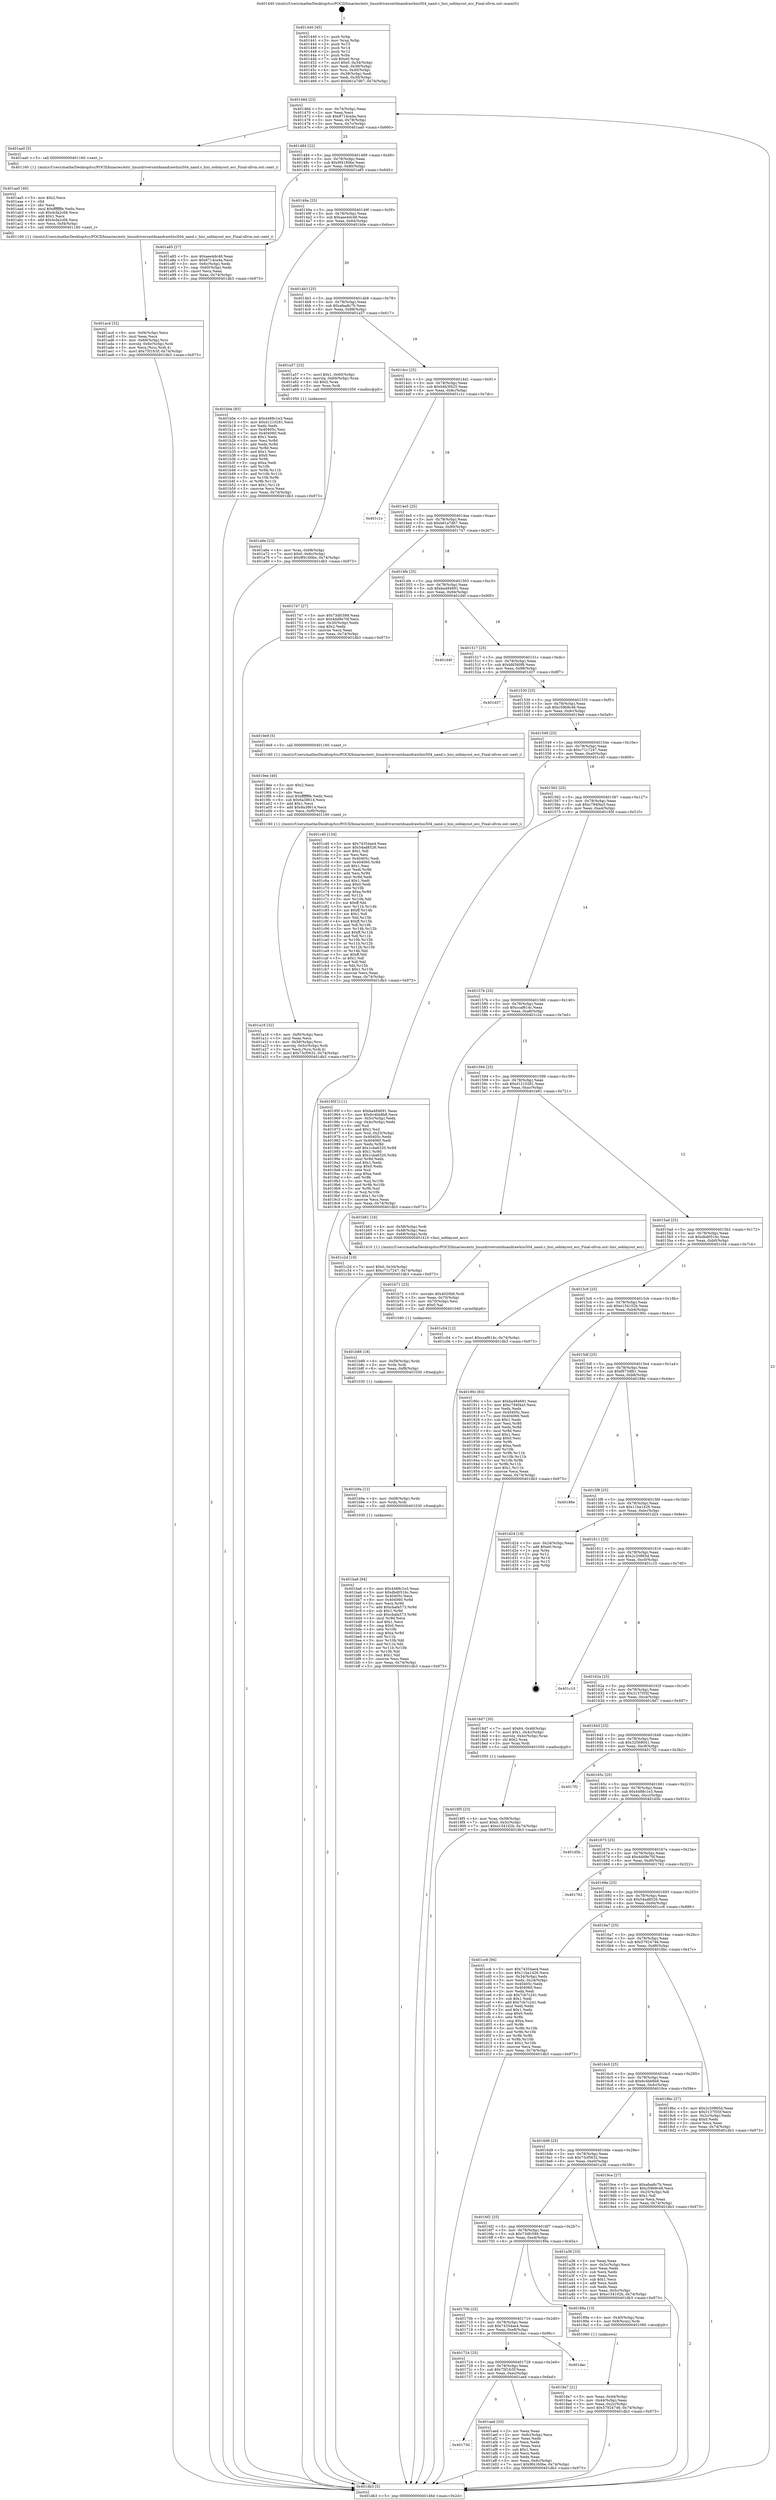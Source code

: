 digraph "0x401440" {
  label = "0x401440 (/mnt/c/Users/mathe/Desktop/tcc/POCII/binaries/extr_linuxdriversmtdnandrawhisi504_nand.c_hisi_ooblayout_ecc_Final-ollvm.out::main(0))"
  labelloc = "t"
  node[shape=record]

  Entry [label="",width=0.3,height=0.3,shape=circle,fillcolor=black,style=filled]
  "0x40146d" [label="{
     0x40146d [23]\l
     | [instrs]\l
     &nbsp;&nbsp;0x40146d \<+3\>: mov -0x74(%rbp),%eax\l
     &nbsp;&nbsp;0x401470 \<+2\>: mov %eax,%ecx\l
     &nbsp;&nbsp;0x401472 \<+6\>: sub $0x8714ca4a,%ecx\l
     &nbsp;&nbsp;0x401478 \<+3\>: mov %eax,-0x78(%rbp)\l
     &nbsp;&nbsp;0x40147b \<+3\>: mov %ecx,-0x7c(%rbp)\l
     &nbsp;&nbsp;0x40147e \<+6\>: je 0000000000401aa0 \<main+0x660\>\l
  }"]
  "0x401aa0" [label="{
     0x401aa0 [5]\l
     | [instrs]\l
     &nbsp;&nbsp;0x401aa0 \<+5\>: call 0000000000401160 \<next_i\>\l
     | [calls]\l
     &nbsp;&nbsp;0x401160 \{1\} (/mnt/c/Users/mathe/Desktop/tcc/POCII/binaries/extr_linuxdriversmtdnandrawhisi504_nand.c_hisi_ooblayout_ecc_Final-ollvm.out::next_i)\l
  }"]
  "0x401484" [label="{
     0x401484 [22]\l
     | [instrs]\l
     &nbsp;&nbsp;0x401484 \<+5\>: jmp 0000000000401489 \<main+0x49\>\l
     &nbsp;&nbsp;0x401489 \<+3\>: mov -0x78(%rbp),%eax\l
     &nbsp;&nbsp;0x40148c \<+5\>: sub $0x9f4160be,%eax\l
     &nbsp;&nbsp;0x401491 \<+3\>: mov %eax,-0x80(%rbp)\l
     &nbsp;&nbsp;0x401494 \<+6\>: je 0000000000401a85 \<main+0x645\>\l
  }"]
  Exit [label="",width=0.3,height=0.3,shape=circle,fillcolor=black,style=filled,peripheries=2]
  "0x401a85" [label="{
     0x401a85 [27]\l
     | [instrs]\l
     &nbsp;&nbsp;0x401a85 \<+5\>: mov $0xaee4dc48,%eax\l
     &nbsp;&nbsp;0x401a8a \<+5\>: mov $0x8714ca4a,%ecx\l
     &nbsp;&nbsp;0x401a8f \<+3\>: mov -0x6c(%rbp),%edx\l
     &nbsp;&nbsp;0x401a92 \<+3\>: cmp -0x60(%rbp),%edx\l
     &nbsp;&nbsp;0x401a95 \<+3\>: cmovl %ecx,%eax\l
     &nbsp;&nbsp;0x401a98 \<+3\>: mov %eax,-0x74(%rbp)\l
     &nbsp;&nbsp;0x401a9b \<+5\>: jmp 0000000000401db3 \<main+0x973\>\l
  }"]
  "0x40149a" [label="{
     0x40149a [25]\l
     | [instrs]\l
     &nbsp;&nbsp;0x40149a \<+5\>: jmp 000000000040149f \<main+0x5f\>\l
     &nbsp;&nbsp;0x40149f \<+3\>: mov -0x78(%rbp),%eax\l
     &nbsp;&nbsp;0x4014a2 \<+5\>: sub $0xaee4dc48,%eax\l
     &nbsp;&nbsp;0x4014a7 \<+6\>: mov %eax,-0x84(%rbp)\l
     &nbsp;&nbsp;0x4014ad \<+6\>: je 0000000000401b0e \<main+0x6ce\>\l
  }"]
  "0x401ba6" [label="{
     0x401ba6 [94]\l
     | [instrs]\l
     &nbsp;&nbsp;0x401ba6 \<+5\>: mov $0x4488c1e3,%eax\l
     &nbsp;&nbsp;0x401bab \<+5\>: mov $0xdbd0516c,%esi\l
     &nbsp;&nbsp;0x401bb0 \<+7\>: mov 0x40405c,%ecx\l
     &nbsp;&nbsp;0x401bb7 \<+8\>: mov 0x404060,%r8d\l
     &nbsp;&nbsp;0x401bbf \<+3\>: mov %ecx,%r9d\l
     &nbsp;&nbsp;0x401bc2 \<+7\>: add $0xcbafa573,%r9d\l
     &nbsp;&nbsp;0x401bc9 \<+4\>: sub $0x1,%r9d\l
     &nbsp;&nbsp;0x401bcd \<+7\>: sub $0xcbafa573,%r9d\l
     &nbsp;&nbsp;0x401bd4 \<+4\>: imul %r9d,%ecx\l
     &nbsp;&nbsp;0x401bd8 \<+3\>: and $0x1,%ecx\l
     &nbsp;&nbsp;0x401bdb \<+3\>: cmp $0x0,%ecx\l
     &nbsp;&nbsp;0x401bde \<+4\>: sete %r10b\l
     &nbsp;&nbsp;0x401be2 \<+4\>: cmp $0xa,%r8d\l
     &nbsp;&nbsp;0x401be6 \<+4\>: setl %r11b\l
     &nbsp;&nbsp;0x401bea \<+3\>: mov %r10b,%bl\l
     &nbsp;&nbsp;0x401bed \<+3\>: and %r11b,%bl\l
     &nbsp;&nbsp;0x401bf0 \<+3\>: xor %r11b,%r10b\l
     &nbsp;&nbsp;0x401bf3 \<+3\>: or %r10b,%bl\l
     &nbsp;&nbsp;0x401bf6 \<+3\>: test $0x1,%bl\l
     &nbsp;&nbsp;0x401bf9 \<+3\>: cmovne %esi,%eax\l
     &nbsp;&nbsp;0x401bfc \<+3\>: mov %eax,-0x74(%rbp)\l
     &nbsp;&nbsp;0x401bff \<+5\>: jmp 0000000000401db3 \<main+0x973\>\l
  }"]
  "0x401b0e" [label="{
     0x401b0e [83]\l
     | [instrs]\l
     &nbsp;&nbsp;0x401b0e \<+5\>: mov $0x4488c1e3,%eax\l
     &nbsp;&nbsp;0x401b13 \<+5\>: mov $0xd1210281,%ecx\l
     &nbsp;&nbsp;0x401b18 \<+2\>: xor %edx,%edx\l
     &nbsp;&nbsp;0x401b1a \<+7\>: mov 0x40405c,%esi\l
     &nbsp;&nbsp;0x401b21 \<+7\>: mov 0x404060,%edi\l
     &nbsp;&nbsp;0x401b28 \<+3\>: sub $0x1,%edx\l
     &nbsp;&nbsp;0x401b2b \<+3\>: mov %esi,%r8d\l
     &nbsp;&nbsp;0x401b2e \<+3\>: add %edx,%r8d\l
     &nbsp;&nbsp;0x401b31 \<+4\>: imul %r8d,%esi\l
     &nbsp;&nbsp;0x401b35 \<+3\>: and $0x1,%esi\l
     &nbsp;&nbsp;0x401b38 \<+3\>: cmp $0x0,%esi\l
     &nbsp;&nbsp;0x401b3b \<+4\>: sete %r9b\l
     &nbsp;&nbsp;0x401b3f \<+3\>: cmp $0xa,%edi\l
     &nbsp;&nbsp;0x401b42 \<+4\>: setl %r10b\l
     &nbsp;&nbsp;0x401b46 \<+3\>: mov %r9b,%r11b\l
     &nbsp;&nbsp;0x401b49 \<+3\>: and %r10b,%r11b\l
     &nbsp;&nbsp;0x401b4c \<+3\>: xor %r10b,%r9b\l
     &nbsp;&nbsp;0x401b4f \<+3\>: or %r9b,%r11b\l
     &nbsp;&nbsp;0x401b52 \<+4\>: test $0x1,%r11b\l
     &nbsp;&nbsp;0x401b56 \<+3\>: cmovne %ecx,%eax\l
     &nbsp;&nbsp;0x401b59 \<+3\>: mov %eax,-0x74(%rbp)\l
     &nbsp;&nbsp;0x401b5c \<+5\>: jmp 0000000000401db3 \<main+0x973\>\l
  }"]
  "0x4014b3" [label="{
     0x4014b3 [25]\l
     | [instrs]\l
     &nbsp;&nbsp;0x4014b3 \<+5\>: jmp 00000000004014b8 \<main+0x78\>\l
     &nbsp;&nbsp;0x4014b8 \<+3\>: mov -0x78(%rbp),%eax\l
     &nbsp;&nbsp;0x4014bb \<+5\>: sub $0xafaa8c7b,%eax\l
     &nbsp;&nbsp;0x4014c0 \<+6\>: mov %eax,-0x88(%rbp)\l
     &nbsp;&nbsp;0x4014c6 \<+6\>: je 0000000000401a57 \<main+0x617\>\l
  }"]
  "0x401b9a" [label="{
     0x401b9a [12]\l
     | [instrs]\l
     &nbsp;&nbsp;0x401b9a \<+4\>: mov -0x68(%rbp),%rdx\l
     &nbsp;&nbsp;0x401b9e \<+3\>: mov %rdx,%rdi\l
     &nbsp;&nbsp;0x401ba1 \<+5\>: call 0000000000401030 \<free@plt\>\l
     | [calls]\l
     &nbsp;&nbsp;0x401030 \{1\} (unknown)\l
  }"]
  "0x401a57" [label="{
     0x401a57 [23]\l
     | [instrs]\l
     &nbsp;&nbsp;0x401a57 \<+7\>: movl $0x1,-0x60(%rbp)\l
     &nbsp;&nbsp;0x401a5e \<+4\>: movslq -0x60(%rbp),%rax\l
     &nbsp;&nbsp;0x401a62 \<+4\>: shl $0x2,%rax\l
     &nbsp;&nbsp;0x401a66 \<+3\>: mov %rax,%rdi\l
     &nbsp;&nbsp;0x401a69 \<+5\>: call 0000000000401050 \<malloc@plt\>\l
     | [calls]\l
     &nbsp;&nbsp;0x401050 \{1\} (unknown)\l
  }"]
  "0x4014cc" [label="{
     0x4014cc [25]\l
     | [instrs]\l
     &nbsp;&nbsp;0x4014cc \<+5\>: jmp 00000000004014d1 \<main+0x91\>\l
     &nbsp;&nbsp;0x4014d1 \<+3\>: mov -0x78(%rbp),%eax\l
     &nbsp;&nbsp;0x4014d4 \<+5\>: sub $0xb4b3f425,%eax\l
     &nbsp;&nbsp;0x4014d9 \<+6\>: mov %eax,-0x8c(%rbp)\l
     &nbsp;&nbsp;0x4014df \<+6\>: je 0000000000401c1c \<main+0x7dc\>\l
  }"]
  "0x401b88" [label="{
     0x401b88 [18]\l
     | [instrs]\l
     &nbsp;&nbsp;0x401b88 \<+4\>: mov -0x58(%rbp),%rdx\l
     &nbsp;&nbsp;0x401b8c \<+3\>: mov %rdx,%rdi\l
     &nbsp;&nbsp;0x401b8f \<+6\>: mov %eax,-0xf8(%rbp)\l
     &nbsp;&nbsp;0x401b95 \<+5\>: call 0000000000401030 \<free@plt\>\l
     | [calls]\l
     &nbsp;&nbsp;0x401030 \{1\} (unknown)\l
  }"]
  "0x401c1c" [label="{
     0x401c1c\l
  }", style=dashed]
  "0x4014e5" [label="{
     0x4014e5 [25]\l
     | [instrs]\l
     &nbsp;&nbsp;0x4014e5 \<+5\>: jmp 00000000004014ea \<main+0xaa\>\l
     &nbsp;&nbsp;0x4014ea \<+3\>: mov -0x78(%rbp),%eax\l
     &nbsp;&nbsp;0x4014ed \<+5\>: sub $0xb61a7d67,%eax\l
     &nbsp;&nbsp;0x4014f2 \<+6\>: mov %eax,-0x90(%rbp)\l
     &nbsp;&nbsp;0x4014f8 \<+6\>: je 0000000000401747 \<main+0x307\>\l
  }"]
  "0x401b71" [label="{
     0x401b71 [23]\l
     | [instrs]\l
     &nbsp;&nbsp;0x401b71 \<+10\>: movabs $0x4020b6,%rdi\l
     &nbsp;&nbsp;0x401b7b \<+3\>: mov %eax,-0x70(%rbp)\l
     &nbsp;&nbsp;0x401b7e \<+3\>: mov -0x70(%rbp),%esi\l
     &nbsp;&nbsp;0x401b81 \<+2\>: mov $0x0,%al\l
     &nbsp;&nbsp;0x401b83 \<+5\>: call 0000000000401040 \<printf@plt\>\l
     | [calls]\l
     &nbsp;&nbsp;0x401040 \{1\} (unknown)\l
  }"]
  "0x401747" [label="{
     0x401747 [27]\l
     | [instrs]\l
     &nbsp;&nbsp;0x401747 \<+5\>: mov $0x73dfc589,%eax\l
     &nbsp;&nbsp;0x40174c \<+5\>: mov $0x4dd9e70f,%ecx\l
     &nbsp;&nbsp;0x401751 \<+3\>: mov -0x30(%rbp),%edx\l
     &nbsp;&nbsp;0x401754 \<+3\>: cmp $0x2,%edx\l
     &nbsp;&nbsp;0x401757 \<+3\>: cmovne %ecx,%eax\l
     &nbsp;&nbsp;0x40175a \<+3\>: mov %eax,-0x74(%rbp)\l
     &nbsp;&nbsp;0x40175d \<+5\>: jmp 0000000000401db3 \<main+0x973\>\l
  }"]
  "0x4014fe" [label="{
     0x4014fe [25]\l
     | [instrs]\l
     &nbsp;&nbsp;0x4014fe \<+5\>: jmp 0000000000401503 \<main+0xc3\>\l
     &nbsp;&nbsp;0x401503 \<+3\>: mov -0x78(%rbp),%eax\l
     &nbsp;&nbsp;0x401506 \<+5\>: sub $0xba484691,%eax\l
     &nbsp;&nbsp;0x40150b \<+6\>: mov %eax,-0x94(%rbp)\l
     &nbsp;&nbsp;0x401511 \<+6\>: je 0000000000401d4f \<main+0x90f\>\l
  }"]
  "0x401db3" [label="{
     0x401db3 [5]\l
     | [instrs]\l
     &nbsp;&nbsp;0x401db3 \<+5\>: jmp 000000000040146d \<main+0x2d\>\l
  }"]
  "0x401440" [label="{
     0x401440 [45]\l
     | [instrs]\l
     &nbsp;&nbsp;0x401440 \<+1\>: push %rbp\l
     &nbsp;&nbsp;0x401441 \<+3\>: mov %rsp,%rbp\l
     &nbsp;&nbsp;0x401444 \<+2\>: push %r15\l
     &nbsp;&nbsp;0x401446 \<+2\>: push %r14\l
     &nbsp;&nbsp;0x401448 \<+2\>: push %r12\l
     &nbsp;&nbsp;0x40144a \<+1\>: push %rbx\l
     &nbsp;&nbsp;0x40144b \<+7\>: sub $0xe0,%rsp\l
     &nbsp;&nbsp;0x401452 \<+7\>: movl $0x0,-0x34(%rbp)\l
     &nbsp;&nbsp;0x401459 \<+3\>: mov %edi,-0x38(%rbp)\l
     &nbsp;&nbsp;0x40145c \<+4\>: mov %rsi,-0x40(%rbp)\l
     &nbsp;&nbsp;0x401460 \<+3\>: mov -0x38(%rbp),%edi\l
     &nbsp;&nbsp;0x401463 \<+3\>: mov %edi,-0x30(%rbp)\l
     &nbsp;&nbsp;0x401466 \<+7\>: movl $0xb61a7d67,-0x74(%rbp)\l
  }"]
  "0x40173d" [label="{
     0x40173d\l
  }", style=dashed]
  "0x401d4f" [label="{
     0x401d4f\l
  }", style=dashed]
  "0x401517" [label="{
     0x401517 [25]\l
     | [instrs]\l
     &nbsp;&nbsp;0x401517 \<+5\>: jmp 000000000040151c \<main+0xdc\>\l
     &nbsp;&nbsp;0x40151c \<+3\>: mov -0x78(%rbp),%eax\l
     &nbsp;&nbsp;0x40151f \<+5\>: sub $0xbfd360f6,%eax\l
     &nbsp;&nbsp;0x401524 \<+6\>: mov %eax,-0x98(%rbp)\l
     &nbsp;&nbsp;0x40152a \<+6\>: je 0000000000401d37 \<main+0x8f7\>\l
  }"]
  "0x401aed" [label="{
     0x401aed [33]\l
     | [instrs]\l
     &nbsp;&nbsp;0x401aed \<+2\>: xor %eax,%eax\l
     &nbsp;&nbsp;0x401aef \<+3\>: mov -0x6c(%rbp),%ecx\l
     &nbsp;&nbsp;0x401af2 \<+2\>: mov %eax,%edx\l
     &nbsp;&nbsp;0x401af4 \<+2\>: sub %ecx,%edx\l
     &nbsp;&nbsp;0x401af6 \<+2\>: mov %eax,%ecx\l
     &nbsp;&nbsp;0x401af8 \<+3\>: sub $0x1,%ecx\l
     &nbsp;&nbsp;0x401afb \<+2\>: add %ecx,%edx\l
     &nbsp;&nbsp;0x401afd \<+2\>: sub %edx,%eax\l
     &nbsp;&nbsp;0x401aff \<+3\>: mov %eax,-0x6c(%rbp)\l
     &nbsp;&nbsp;0x401b02 \<+7\>: movl $0x9f4160be,-0x74(%rbp)\l
     &nbsp;&nbsp;0x401b09 \<+5\>: jmp 0000000000401db3 \<main+0x973\>\l
  }"]
  "0x401d37" [label="{
     0x401d37\l
  }", style=dashed]
  "0x401530" [label="{
     0x401530 [25]\l
     | [instrs]\l
     &nbsp;&nbsp;0x401530 \<+5\>: jmp 0000000000401535 \<main+0xf5\>\l
     &nbsp;&nbsp;0x401535 \<+3\>: mov -0x78(%rbp),%eax\l
     &nbsp;&nbsp;0x401538 \<+5\>: sub $0xc59b9c48,%eax\l
     &nbsp;&nbsp;0x40153d \<+6\>: mov %eax,-0x9c(%rbp)\l
     &nbsp;&nbsp;0x401543 \<+6\>: je 00000000004019e9 \<main+0x5a9\>\l
  }"]
  "0x401724" [label="{
     0x401724 [25]\l
     | [instrs]\l
     &nbsp;&nbsp;0x401724 \<+5\>: jmp 0000000000401729 \<main+0x2e9\>\l
     &nbsp;&nbsp;0x401729 \<+3\>: mov -0x78(%rbp),%eax\l
     &nbsp;&nbsp;0x40172c \<+5\>: sub $0x75f1fc5f,%eax\l
     &nbsp;&nbsp;0x401731 \<+6\>: mov %eax,-0xec(%rbp)\l
     &nbsp;&nbsp;0x401737 \<+6\>: je 0000000000401aed \<main+0x6ad\>\l
  }"]
  "0x4019e9" [label="{
     0x4019e9 [5]\l
     | [instrs]\l
     &nbsp;&nbsp;0x4019e9 \<+5\>: call 0000000000401160 \<next_i\>\l
     | [calls]\l
     &nbsp;&nbsp;0x401160 \{1\} (/mnt/c/Users/mathe/Desktop/tcc/POCII/binaries/extr_linuxdriversmtdnandrawhisi504_nand.c_hisi_ooblayout_ecc_Final-ollvm.out::next_i)\l
  }"]
  "0x401549" [label="{
     0x401549 [25]\l
     | [instrs]\l
     &nbsp;&nbsp;0x401549 \<+5\>: jmp 000000000040154e \<main+0x10e\>\l
     &nbsp;&nbsp;0x40154e \<+3\>: mov -0x78(%rbp),%eax\l
     &nbsp;&nbsp;0x401551 \<+5\>: sub $0xc71c7247,%eax\l
     &nbsp;&nbsp;0x401556 \<+6\>: mov %eax,-0xa0(%rbp)\l
     &nbsp;&nbsp;0x40155c \<+6\>: je 0000000000401c40 \<main+0x800\>\l
  }"]
  "0x401dac" [label="{
     0x401dac\l
  }", style=dashed]
  "0x401c40" [label="{
     0x401c40 [134]\l
     | [instrs]\l
     &nbsp;&nbsp;0x401c40 \<+5\>: mov $0x74354ae4,%eax\l
     &nbsp;&nbsp;0x401c45 \<+5\>: mov $0x54ad8526,%ecx\l
     &nbsp;&nbsp;0x401c4a \<+2\>: mov $0x1,%dl\l
     &nbsp;&nbsp;0x401c4c \<+2\>: xor %esi,%esi\l
     &nbsp;&nbsp;0x401c4e \<+7\>: mov 0x40405c,%edi\l
     &nbsp;&nbsp;0x401c55 \<+8\>: mov 0x404060,%r8d\l
     &nbsp;&nbsp;0x401c5d \<+3\>: sub $0x1,%esi\l
     &nbsp;&nbsp;0x401c60 \<+3\>: mov %edi,%r9d\l
     &nbsp;&nbsp;0x401c63 \<+3\>: add %esi,%r9d\l
     &nbsp;&nbsp;0x401c66 \<+4\>: imul %r9d,%edi\l
     &nbsp;&nbsp;0x401c6a \<+3\>: and $0x1,%edi\l
     &nbsp;&nbsp;0x401c6d \<+3\>: cmp $0x0,%edi\l
     &nbsp;&nbsp;0x401c70 \<+4\>: sete %r10b\l
     &nbsp;&nbsp;0x401c74 \<+4\>: cmp $0xa,%r8d\l
     &nbsp;&nbsp;0x401c78 \<+4\>: setl %r11b\l
     &nbsp;&nbsp;0x401c7c \<+3\>: mov %r10b,%bl\l
     &nbsp;&nbsp;0x401c7f \<+3\>: xor $0xff,%bl\l
     &nbsp;&nbsp;0x401c82 \<+3\>: mov %r11b,%r14b\l
     &nbsp;&nbsp;0x401c85 \<+4\>: xor $0xff,%r14b\l
     &nbsp;&nbsp;0x401c89 \<+3\>: xor $0x1,%dl\l
     &nbsp;&nbsp;0x401c8c \<+3\>: mov %bl,%r15b\l
     &nbsp;&nbsp;0x401c8f \<+4\>: and $0xff,%r15b\l
     &nbsp;&nbsp;0x401c93 \<+3\>: and %dl,%r10b\l
     &nbsp;&nbsp;0x401c96 \<+3\>: mov %r14b,%r12b\l
     &nbsp;&nbsp;0x401c99 \<+4\>: and $0xff,%r12b\l
     &nbsp;&nbsp;0x401c9d \<+3\>: and %dl,%r11b\l
     &nbsp;&nbsp;0x401ca0 \<+3\>: or %r10b,%r15b\l
     &nbsp;&nbsp;0x401ca3 \<+3\>: or %r11b,%r12b\l
     &nbsp;&nbsp;0x401ca6 \<+3\>: xor %r12b,%r15b\l
     &nbsp;&nbsp;0x401ca9 \<+3\>: or %r14b,%bl\l
     &nbsp;&nbsp;0x401cac \<+3\>: xor $0xff,%bl\l
     &nbsp;&nbsp;0x401caf \<+3\>: or $0x1,%dl\l
     &nbsp;&nbsp;0x401cb2 \<+2\>: and %dl,%bl\l
     &nbsp;&nbsp;0x401cb4 \<+3\>: or %bl,%r15b\l
     &nbsp;&nbsp;0x401cb7 \<+4\>: test $0x1,%r15b\l
     &nbsp;&nbsp;0x401cbb \<+3\>: cmovne %ecx,%eax\l
     &nbsp;&nbsp;0x401cbe \<+3\>: mov %eax,-0x74(%rbp)\l
     &nbsp;&nbsp;0x401cc1 \<+5\>: jmp 0000000000401db3 \<main+0x973\>\l
  }"]
  "0x401562" [label="{
     0x401562 [25]\l
     | [instrs]\l
     &nbsp;&nbsp;0x401562 \<+5\>: jmp 0000000000401567 \<main+0x127\>\l
     &nbsp;&nbsp;0x401567 \<+3\>: mov -0x78(%rbp),%eax\l
     &nbsp;&nbsp;0x40156a \<+5\>: sub $0xc794f4a3,%eax\l
     &nbsp;&nbsp;0x40156f \<+6\>: mov %eax,-0xa4(%rbp)\l
     &nbsp;&nbsp;0x401575 \<+6\>: je 000000000040195f \<main+0x51f\>\l
  }"]
  "0x401acd" [label="{
     0x401acd [32]\l
     | [instrs]\l
     &nbsp;&nbsp;0x401acd \<+6\>: mov -0xf4(%rbp),%ecx\l
     &nbsp;&nbsp;0x401ad3 \<+3\>: imul %eax,%ecx\l
     &nbsp;&nbsp;0x401ad6 \<+4\>: mov -0x68(%rbp),%rsi\l
     &nbsp;&nbsp;0x401ada \<+4\>: movslq -0x6c(%rbp),%rdi\l
     &nbsp;&nbsp;0x401ade \<+3\>: mov %ecx,(%rsi,%rdi,4)\l
     &nbsp;&nbsp;0x401ae1 \<+7\>: movl $0x75f1fc5f,-0x74(%rbp)\l
     &nbsp;&nbsp;0x401ae8 \<+5\>: jmp 0000000000401db3 \<main+0x973\>\l
  }"]
  "0x40195f" [label="{
     0x40195f [111]\l
     | [instrs]\l
     &nbsp;&nbsp;0x40195f \<+5\>: mov $0xba484691,%eax\l
     &nbsp;&nbsp;0x401964 \<+5\>: mov $0x6c4bb8b8,%ecx\l
     &nbsp;&nbsp;0x401969 \<+3\>: mov -0x5c(%rbp),%edx\l
     &nbsp;&nbsp;0x40196c \<+3\>: cmp -0x4c(%rbp),%edx\l
     &nbsp;&nbsp;0x40196f \<+4\>: setl %sil\l
     &nbsp;&nbsp;0x401973 \<+4\>: and $0x1,%sil\l
     &nbsp;&nbsp;0x401977 \<+4\>: mov %sil,-0x25(%rbp)\l
     &nbsp;&nbsp;0x40197b \<+7\>: mov 0x40405c,%edx\l
     &nbsp;&nbsp;0x401982 \<+7\>: mov 0x404060,%edi\l
     &nbsp;&nbsp;0x401989 \<+3\>: mov %edx,%r8d\l
     &nbsp;&nbsp;0x40198c \<+7\>: add $0x1cba6320,%r8d\l
     &nbsp;&nbsp;0x401993 \<+4\>: sub $0x1,%r8d\l
     &nbsp;&nbsp;0x401997 \<+7\>: sub $0x1cba6320,%r8d\l
     &nbsp;&nbsp;0x40199e \<+4\>: imul %r8d,%edx\l
     &nbsp;&nbsp;0x4019a2 \<+3\>: and $0x1,%edx\l
     &nbsp;&nbsp;0x4019a5 \<+3\>: cmp $0x0,%edx\l
     &nbsp;&nbsp;0x4019a8 \<+4\>: sete %sil\l
     &nbsp;&nbsp;0x4019ac \<+3\>: cmp $0xa,%edi\l
     &nbsp;&nbsp;0x4019af \<+4\>: setl %r9b\l
     &nbsp;&nbsp;0x4019b3 \<+3\>: mov %sil,%r10b\l
     &nbsp;&nbsp;0x4019b6 \<+3\>: and %r9b,%r10b\l
     &nbsp;&nbsp;0x4019b9 \<+3\>: xor %r9b,%sil\l
     &nbsp;&nbsp;0x4019bc \<+3\>: or %sil,%r10b\l
     &nbsp;&nbsp;0x4019bf \<+4\>: test $0x1,%r10b\l
     &nbsp;&nbsp;0x4019c3 \<+3\>: cmovne %ecx,%eax\l
     &nbsp;&nbsp;0x4019c6 \<+3\>: mov %eax,-0x74(%rbp)\l
     &nbsp;&nbsp;0x4019c9 \<+5\>: jmp 0000000000401db3 \<main+0x973\>\l
  }"]
  "0x40157b" [label="{
     0x40157b [25]\l
     | [instrs]\l
     &nbsp;&nbsp;0x40157b \<+5\>: jmp 0000000000401580 \<main+0x140\>\l
     &nbsp;&nbsp;0x401580 \<+3\>: mov -0x78(%rbp),%eax\l
     &nbsp;&nbsp;0x401583 \<+5\>: sub $0xccaf614c,%eax\l
     &nbsp;&nbsp;0x401588 \<+6\>: mov %eax,-0xa8(%rbp)\l
     &nbsp;&nbsp;0x40158e \<+6\>: je 0000000000401c2d \<main+0x7ed\>\l
  }"]
  "0x401aa5" [label="{
     0x401aa5 [40]\l
     | [instrs]\l
     &nbsp;&nbsp;0x401aa5 \<+5\>: mov $0x2,%ecx\l
     &nbsp;&nbsp;0x401aaa \<+1\>: cltd\l
     &nbsp;&nbsp;0x401aab \<+2\>: idiv %ecx\l
     &nbsp;&nbsp;0x401aad \<+6\>: imul $0xfffffffe,%edx,%ecx\l
     &nbsp;&nbsp;0x401ab3 \<+6\>: sub $0x4cfa2c68,%ecx\l
     &nbsp;&nbsp;0x401ab9 \<+3\>: add $0x1,%ecx\l
     &nbsp;&nbsp;0x401abc \<+6\>: add $0x4cfa2c68,%ecx\l
     &nbsp;&nbsp;0x401ac2 \<+6\>: mov %ecx,-0xf4(%rbp)\l
     &nbsp;&nbsp;0x401ac8 \<+5\>: call 0000000000401160 \<next_i\>\l
     | [calls]\l
     &nbsp;&nbsp;0x401160 \{1\} (/mnt/c/Users/mathe/Desktop/tcc/POCII/binaries/extr_linuxdriversmtdnandrawhisi504_nand.c_hisi_ooblayout_ecc_Final-ollvm.out::next_i)\l
  }"]
  "0x401c2d" [label="{
     0x401c2d [19]\l
     | [instrs]\l
     &nbsp;&nbsp;0x401c2d \<+7\>: movl $0x0,-0x34(%rbp)\l
     &nbsp;&nbsp;0x401c34 \<+7\>: movl $0xc71c7247,-0x74(%rbp)\l
     &nbsp;&nbsp;0x401c3b \<+5\>: jmp 0000000000401db3 \<main+0x973\>\l
  }"]
  "0x401594" [label="{
     0x401594 [25]\l
     | [instrs]\l
     &nbsp;&nbsp;0x401594 \<+5\>: jmp 0000000000401599 \<main+0x159\>\l
     &nbsp;&nbsp;0x401599 \<+3\>: mov -0x78(%rbp),%eax\l
     &nbsp;&nbsp;0x40159c \<+5\>: sub $0xd1210281,%eax\l
     &nbsp;&nbsp;0x4015a1 \<+6\>: mov %eax,-0xac(%rbp)\l
     &nbsp;&nbsp;0x4015a7 \<+6\>: je 0000000000401b61 \<main+0x721\>\l
  }"]
  "0x401a6e" [label="{
     0x401a6e [23]\l
     | [instrs]\l
     &nbsp;&nbsp;0x401a6e \<+4\>: mov %rax,-0x68(%rbp)\l
     &nbsp;&nbsp;0x401a72 \<+7\>: movl $0x0,-0x6c(%rbp)\l
     &nbsp;&nbsp;0x401a79 \<+7\>: movl $0x9f4160be,-0x74(%rbp)\l
     &nbsp;&nbsp;0x401a80 \<+5\>: jmp 0000000000401db3 \<main+0x973\>\l
  }"]
  "0x401b61" [label="{
     0x401b61 [16]\l
     | [instrs]\l
     &nbsp;&nbsp;0x401b61 \<+4\>: mov -0x58(%rbp),%rdi\l
     &nbsp;&nbsp;0x401b65 \<+3\>: mov -0x48(%rbp),%esi\l
     &nbsp;&nbsp;0x401b68 \<+4\>: mov -0x68(%rbp),%rdx\l
     &nbsp;&nbsp;0x401b6c \<+5\>: call 0000000000401410 \<hisi_ooblayout_ecc\>\l
     | [calls]\l
     &nbsp;&nbsp;0x401410 \{1\} (/mnt/c/Users/mathe/Desktop/tcc/POCII/binaries/extr_linuxdriversmtdnandrawhisi504_nand.c_hisi_ooblayout_ecc_Final-ollvm.out::hisi_ooblayout_ecc)\l
  }"]
  "0x4015ad" [label="{
     0x4015ad [25]\l
     | [instrs]\l
     &nbsp;&nbsp;0x4015ad \<+5\>: jmp 00000000004015b2 \<main+0x172\>\l
     &nbsp;&nbsp;0x4015b2 \<+3\>: mov -0x78(%rbp),%eax\l
     &nbsp;&nbsp;0x4015b5 \<+5\>: sub $0xdbd0516c,%eax\l
     &nbsp;&nbsp;0x4015ba \<+6\>: mov %eax,-0xb0(%rbp)\l
     &nbsp;&nbsp;0x4015c0 \<+6\>: je 0000000000401c04 \<main+0x7c4\>\l
  }"]
  "0x401a16" [label="{
     0x401a16 [32]\l
     | [instrs]\l
     &nbsp;&nbsp;0x401a16 \<+6\>: mov -0xf0(%rbp),%ecx\l
     &nbsp;&nbsp;0x401a1c \<+3\>: imul %eax,%ecx\l
     &nbsp;&nbsp;0x401a1f \<+4\>: mov -0x58(%rbp),%rsi\l
     &nbsp;&nbsp;0x401a23 \<+4\>: movslq -0x5c(%rbp),%rdi\l
     &nbsp;&nbsp;0x401a27 \<+3\>: mov %ecx,(%rsi,%rdi,4)\l
     &nbsp;&nbsp;0x401a2a \<+7\>: movl $0x73cf5632,-0x74(%rbp)\l
     &nbsp;&nbsp;0x401a31 \<+5\>: jmp 0000000000401db3 \<main+0x973\>\l
  }"]
  "0x401c04" [label="{
     0x401c04 [12]\l
     | [instrs]\l
     &nbsp;&nbsp;0x401c04 \<+7\>: movl $0xccaf614c,-0x74(%rbp)\l
     &nbsp;&nbsp;0x401c0b \<+5\>: jmp 0000000000401db3 \<main+0x973\>\l
  }"]
  "0x4015c6" [label="{
     0x4015c6 [25]\l
     | [instrs]\l
     &nbsp;&nbsp;0x4015c6 \<+5\>: jmp 00000000004015cb \<main+0x18b\>\l
     &nbsp;&nbsp;0x4015cb \<+3\>: mov -0x78(%rbp),%eax\l
     &nbsp;&nbsp;0x4015ce \<+5\>: sub $0xe154102b,%eax\l
     &nbsp;&nbsp;0x4015d3 \<+6\>: mov %eax,-0xb4(%rbp)\l
     &nbsp;&nbsp;0x4015d9 \<+6\>: je 000000000040190c \<main+0x4cc\>\l
  }"]
  "0x4019ee" [label="{
     0x4019ee [40]\l
     | [instrs]\l
     &nbsp;&nbsp;0x4019ee \<+5\>: mov $0x2,%ecx\l
     &nbsp;&nbsp;0x4019f3 \<+1\>: cltd\l
     &nbsp;&nbsp;0x4019f4 \<+2\>: idiv %ecx\l
     &nbsp;&nbsp;0x4019f6 \<+6\>: imul $0xfffffffe,%edx,%ecx\l
     &nbsp;&nbsp;0x4019fc \<+6\>: sub $0x6a38614,%ecx\l
     &nbsp;&nbsp;0x401a02 \<+3\>: add $0x1,%ecx\l
     &nbsp;&nbsp;0x401a05 \<+6\>: add $0x6a38614,%ecx\l
     &nbsp;&nbsp;0x401a0b \<+6\>: mov %ecx,-0xf0(%rbp)\l
     &nbsp;&nbsp;0x401a11 \<+5\>: call 0000000000401160 \<next_i\>\l
     | [calls]\l
     &nbsp;&nbsp;0x401160 \{1\} (/mnt/c/Users/mathe/Desktop/tcc/POCII/binaries/extr_linuxdriversmtdnandrawhisi504_nand.c_hisi_ooblayout_ecc_Final-ollvm.out::next_i)\l
  }"]
  "0x40190c" [label="{
     0x40190c [83]\l
     | [instrs]\l
     &nbsp;&nbsp;0x40190c \<+5\>: mov $0xba484691,%eax\l
     &nbsp;&nbsp;0x401911 \<+5\>: mov $0xc794f4a3,%ecx\l
     &nbsp;&nbsp;0x401916 \<+2\>: xor %edx,%edx\l
     &nbsp;&nbsp;0x401918 \<+7\>: mov 0x40405c,%esi\l
     &nbsp;&nbsp;0x40191f \<+7\>: mov 0x404060,%edi\l
     &nbsp;&nbsp;0x401926 \<+3\>: sub $0x1,%edx\l
     &nbsp;&nbsp;0x401929 \<+3\>: mov %esi,%r8d\l
     &nbsp;&nbsp;0x40192c \<+3\>: add %edx,%r8d\l
     &nbsp;&nbsp;0x40192f \<+4\>: imul %r8d,%esi\l
     &nbsp;&nbsp;0x401933 \<+3\>: and $0x1,%esi\l
     &nbsp;&nbsp;0x401936 \<+3\>: cmp $0x0,%esi\l
     &nbsp;&nbsp;0x401939 \<+4\>: sete %r9b\l
     &nbsp;&nbsp;0x40193d \<+3\>: cmp $0xa,%edi\l
     &nbsp;&nbsp;0x401940 \<+4\>: setl %r10b\l
     &nbsp;&nbsp;0x401944 \<+3\>: mov %r9b,%r11b\l
     &nbsp;&nbsp;0x401947 \<+3\>: and %r10b,%r11b\l
     &nbsp;&nbsp;0x40194a \<+3\>: xor %r10b,%r9b\l
     &nbsp;&nbsp;0x40194d \<+3\>: or %r9b,%r11b\l
     &nbsp;&nbsp;0x401950 \<+4\>: test $0x1,%r11b\l
     &nbsp;&nbsp;0x401954 \<+3\>: cmovne %ecx,%eax\l
     &nbsp;&nbsp;0x401957 \<+3\>: mov %eax,-0x74(%rbp)\l
     &nbsp;&nbsp;0x40195a \<+5\>: jmp 0000000000401db3 \<main+0x973\>\l
  }"]
  "0x4015df" [label="{
     0x4015df [25]\l
     | [instrs]\l
     &nbsp;&nbsp;0x4015df \<+5\>: jmp 00000000004015e4 \<main+0x1a4\>\l
     &nbsp;&nbsp;0x4015e4 \<+3\>: mov -0x78(%rbp),%eax\l
     &nbsp;&nbsp;0x4015e7 \<+5\>: sub $0xf973dfb1,%eax\l
     &nbsp;&nbsp;0x4015ec \<+6\>: mov %eax,-0xb8(%rbp)\l
     &nbsp;&nbsp;0x4015f2 \<+6\>: je 000000000040188e \<main+0x44e\>\l
  }"]
  "0x4018f5" [label="{
     0x4018f5 [23]\l
     | [instrs]\l
     &nbsp;&nbsp;0x4018f5 \<+4\>: mov %rax,-0x58(%rbp)\l
     &nbsp;&nbsp;0x4018f9 \<+7\>: movl $0x0,-0x5c(%rbp)\l
     &nbsp;&nbsp;0x401900 \<+7\>: movl $0xe154102b,-0x74(%rbp)\l
     &nbsp;&nbsp;0x401907 \<+5\>: jmp 0000000000401db3 \<main+0x973\>\l
  }"]
  "0x40188e" [label="{
     0x40188e\l
  }", style=dashed]
  "0x4015f8" [label="{
     0x4015f8 [25]\l
     | [instrs]\l
     &nbsp;&nbsp;0x4015f8 \<+5\>: jmp 00000000004015fd \<main+0x1bd\>\l
     &nbsp;&nbsp;0x4015fd \<+3\>: mov -0x78(%rbp),%eax\l
     &nbsp;&nbsp;0x401600 \<+5\>: sub $0x11ba1426,%eax\l
     &nbsp;&nbsp;0x401605 \<+6\>: mov %eax,-0xbc(%rbp)\l
     &nbsp;&nbsp;0x40160b \<+6\>: je 0000000000401d24 \<main+0x8e4\>\l
  }"]
  "0x4018a7" [label="{
     0x4018a7 [21]\l
     | [instrs]\l
     &nbsp;&nbsp;0x4018a7 \<+3\>: mov %eax,-0x44(%rbp)\l
     &nbsp;&nbsp;0x4018aa \<+3\>: mov -0x44(%rbp),%eax\l
     &nbsp;&nbsp;0x4018ad \<+3\>: mov %eax,-0x2c(%rbp)\l
     &nbsp;&nbsp;0x4018b0 \<+7\>: movl $0x57924746,-0x74(%rbp)\l
     &nbsp;&nbsp;0x4018b7 \<+5\>: jmp 0000000000401db3 \<main+0x973\>\l
  }"]
  "0x401d24" [label="{
     0x401d24 [19]\l
     | [instrs]\l
     &nbsp;&nbsp;0x401d24 \<+3\>: mov -0x24(%rbp),%eax\l
     &nbsp;&nbsp;0x401d27 \<+7\>: add $0xe0,%rsp\l
     &nbsp;&nbsp;0x401d2e \<+1\>: pop %rbx\l
     &nbsp;&nbsp;0x401d2f \<+2\>: pop %r12\l
     &nbsp;&nbsp;0x401d31 \<+2\>: pop %r14\l
     &nbsp;&nbsp;0x401d33 \<+2\>: pop %r15\l
     &nbsp;&nbsp;0x401d35 \<+1\>: pop %rbp\l
     &nbsp;&nbsp;0x401d36 \<+1\>: ret\l
  }"]
  "0x401611" [label="{
     0x401611 [25]\l
     | [instrs]\l
     &nbsp;&nbsp;0x401611 \<+5\>: jmp 0000000000401616 \<main+0x1d6\>\l
     &nbsp;&nbsp;0x401616 \<+3\>: mov -0x78(%rbp),%eax\l
     &nbsp;&nbsp;0x401619 \<+5\>: sub $0x2c20865d,%eax\l
     &nbsp;&nbsp;0x40161e \<+6\>: mov %eax,-0xc0(%rbp)\l
     &nbsp;&nbsp;0x401624 \<+6\>: je 0000000000401c10 \<main+0x7d0\>\l
  }"]
  "0x40170b" [label="{
     0x40170b [25]\l
     | [instrs]\l
     &nbsp;&nbsp;0x40170b \<+5\>: jmp 0000000000401710 \<main+0x2d0\>\l
     &nbsp;&nbsp;0x401710 \<+3\>: mov -0x78(%rbp),%eax\l
     &nbsp;&nbsp;0x401713 \<+5\>: sub $0x74354ae4,%eax\l
     &nbsp;&nbsp;0x401718 \<+6\>: mov %eax,-0xe8(%rbp)\l
     &nbsp;&nbsp;0x40171e \<+6\>: je 0000000000401dac \<main+0x96c\>\l
  }"]
  "0x401c10" [label="{
     0x401c10\l
  }", style=dashed]
  "0x40162a" [label="{
     0x40162a [25]\l
     | [instrs]\l
     &nbsp;&nbsp;0x40162a \<+5\>: jmp 000000000040162f \<main+0x1ef\>\l
     &nbsp;&nbsp;0x40162f \<+3\>: mov -0x78(%rbp),%eax\l
     &nbsp;&nbsp;0x401632 \<+5\>: sub $0x3137f35f,%eax\l
     &nbsp;&nbsp;0x401637 \<+6\>: mov %eax,-0xc4(%rbp)\l
     &nbsp;&nbsp;0x40163d \<+6\>: je 00000000004018d7 \<main+0x497\>\l
  }"]
  "0x40189a" [label="{
     0x40189a [13]\l
     | [instrs]\l
     &nbsp;&nbsp;0x40189a \<+4\>: mov -0x40(%rbp),%rax\l
     &nbsp;&nbsp;0x40189e \<+4\>: mov 0x8(%rax),%rdi\l
     &nbsp;&nbsp;0x4018a2 \<+5\>: call 0000000000401060 \<atoi@plt\>\l
     | [calls]\l
     &nbsp;&nbsp;0x401060 \{1\} (unknown)\l
  }"]
  "0x4018d7" [label="{
     0x4018d7 [30]\l
     | [instrs]\l
     &nbsp;&nbsp;0x4018d7 \<+7\>: movl $0x64,-0x48(%rbp)\l
     &nbsp;&nbsp;0x4018de \<+7\>: movl $0x1,-0x4c(%rbp)\l
     &nbsp;&nbsp;0x4018e5 \<+4\>: movslq -0x4c(%rbp),%rax\l
     &nbsp;&nbsp;0x4018e9 \<+4\>: shl $0x2,%rax\l
     &nbsp;&nbsp;0x4018ed \<+3\>: mov %rax,%rdi\l
     &nbsp;&nbsp;0x4018f0 \<+5\>: call 0000000000401050 \<malloc@plt\>\l
     | [calls]\l
     &nbsp;&nbsp;0x401050 \{1\} (unknown)\l
  }"]
  "0x401643" [label="{
     0x401643 [25]\l
     | [instrs]\l
     &nbsp;&nbsp;0x401643 \<+5\>: jmp 0000000000401648 \<main+0x208\>\l
     &nbsp;&nbsp;0x401648 \<+3\>: mov -0x78(%rbp),%eax\l
     &nbsp;&nbsp;0x40164b \<+5\>: sub $0x32568041,%eax\l
     &nbsp;&nbsp;0x401650 \<+6\>: mov %eax,-0xc8(%rbp)\l
     &nbsp;&nbsp;0x401656 \<+6\>: je 00000000004017f2 \<main+0x3b2\>\l
  }"]
  "0x4016f2" [label="{
     0x4016f2 [25]\l
     | [instrs]\l
     &nbsp;&nbsp;0x4016f2 \<+5\>: jmp 00000000004016f7 \<main+0x2b7\>\l
     &nbsp;&nbsp;0x4016f7 \<+3\>: mov -0x78(%rbp),%eax\l
     &nbsp;&nbsp;0x4016fa \<+5\>: sub $0x73dfc589,%eax\l
     &nbsp;&nbsp;0x4016ff \<+6\>: mov %eax,-0xe4(%rbp)\l
     &nbsp;&nbsp;0x401705 \<+6\>: je 000000000040189a \<main+0x45a\>\l
  }"]
  "0x4017f2" [label="{
     0x4017f2\l
  }", style=dashed]
  "0x40165c" [label="{
     0x40165c [25]\l
     | [instrs]\l
     &nbsp;&nbsp;0x40165c \<+5\>: jmp 0000000000401661 \<main+0x221\>\l
     &nbsp;&nbsp;0x401661 \<+3\>: mov -0x78(%rbp),%eax\l
     &nbsp;&nbsp;0x401664 \<+5\>: sub $0x4488c1e3,%eax\l
     &nbsp;&nbsp;0x401669 \<+6\>: mov %eax,-0xcc(%rbp)\l
     &nbsp;&nbsp;0x40166f \<+6\>: je 0000000000401d5b \<main+0x91b\>\l
  }"]
  "0x401a36" [label="{
     0x401a36 [33]\l
     | [instrs]\l
     &nbsp;&nbsp;0x401a36 \<+2\>: xor %eax,%eax\l
     &nbsp;&nbsp;0x401a38 \<+3\>: mov -0x5c(%rbp),%ecx\l
     &nbsp;&nbsp;0x401a3b \<+2\>: mov %eax,%edx\l
     &nbsp;&nbsp;0x401a3d \<+2\>: sub %ecx,%edx\l
     &nbsp;&nbsp;0x401a3f \<+2\>: mov %eax,%ecx\l
     &nbsp;&nbsp;0x401a41 \<+3\>: sub $0x1,%ecx\l
     &nbsp;&nbsp;0x401a44 \<+2\>: add %ecx,%edx\l
     &nbsp;&nbsp;0x401a46 \<+2\>: sub %edx,%eax\l
     &nbsp;&nbsp;0x401a48 \<+3\>: mov %eax,-0x5c(%rbp)\l
     &nbsp;&nbsp;0x401a4b \<+7\>: movl $0xe154102b,-0x74(%rbp)\l
     &nbsp;&nbsp;0x401a52 \<+5\>: jmp 0000000000401db3 \<main+0x973\>\l
  }"]
  "0x401d5b" [label="{
     0x401d5b\l
  }", style=dashed]
  "0x401675" [label="{
     0x401675 [25]\l
     | [instrs]\l
     &nbsp;&nbsp;0x401675 \<+5\>: jmp 000000000040167a \<main+0x23a\>\l
     &nbsp;&nbsp;0x40167a \<+3\>: mov -0x78(%rbp),%eax\l
     &nbsp;&nbsp;0x40167d \<+5\>: sub $0x4dd9e70f,%eax\l
     &nbsp;&nbsp;0x401682 \<+6\>: mov %eax,-0xd0(%rbp)\l
     &nbsp;&nbsp;0x401688 \<+6\>: je 0000000000401762 \<main+0x322\>\l
  }"]
  "0x4016d9" [label="{
     0x4016d9 [25]\l
     | [instrs]\l
     &nbsp;&nbsp;0x4016d9 \<+5\>: jmp 00000000004016de \<main+0x29e\>\l
     &nbsp;&nbsp;0x4016de \<+3\>: mov -0x78(%rbp),%eax\l
     &nbsp;&nbsp;0x4016e1 \<+5\>: sub $0x73cf5632,%eax\l
     &nbsp;&nbsp;0x4016e6 \<+6\>: mov %eax,-0xe0(%rbp)\l
     &nbsp;&nbsp;0x4016ec \<+6\>: je 0000000000401a36 \<main+0x5f6\>\l
  }"]
  "0x401762" [label="{
     0x401762\l
  }", style=dashed]
  "0x40168e" [label="{
     0x40168e [25]\l
     | [instrs]\l
     &nbsp;&nbsp;0x40168e \<+5\>: jmp 0000000000401693 \<main+0x253\>\l
     &nbsp;&nbsp;0x401693 \<+3\>: mov -0x78(%rbp),%eax\l
     &nbsp;&nbsp;0x401696 \<+5\>: sub $0x54ad8526,%eax\l
     &nbsp;&nbsp;0x40169b \<+6\>: mov %eax,-0xd4(%rbp)\l
     &nbsp;&nbsp;0x4016a1 \<+6\>: je 0000000000401cc6 \<main+0x886\>\l
  }"]
  "0x4019ce" [label="{
     0x4019ce [27]\l
     | [instrs]\l
     &nbsp;&nbsp;0x4019ce \<+5\>: mov $0xafaa8c7b,%eax\l
     &nbsp;&nbsp;0x4019d3 \<+5\>: mov $0xc59b9c48,%ecx\l
     &nbsp;&nbsp;0x4019d8 \<+3\>: mov -0x25(%rbp),%dl\l
     &nbsp;&nbsp;0x4019db \<+3\>: test $0x1,%dl\l
     &nbsp;&nbsp;0x4019de \<+3\>: cmovne %ecx,%eax\l
     &nbsp;&nbsp;0x4019e1 \<+3\>: mov %eax,-0x74(%rbp)\l
     &nbsp;&nbsp;0x4019e4 \<+5\>: jmp 0000000000401db3 \<main+0x973\>\l
  }"]
  "0x401cc6" [label="{
     0x401cc6 [94]\l
     | [instrs]\l
     &nbsp;&nbsp;0x401cc6 \<+5\>: mov $0x74354ae4,%eax\l
     &nbsp;&nbsp;0x401ccb \<+5\>: mov $0x11ba1426,%ecx\l
     &nbsp;&nbsp;0x401cd0 \<+3\>: mov -0x34(%rbp),%edx\l
     &nbsp;&nbsp;0x401cd3 \<+3\>: mov %edx,-0x24(%rbp)\l
     &nbsp;&nbsp;0x401cd6 \<+7\>: mov 0x40405c,%edx\l
     &nbsp;&nbsp;0x401cdd \<+7\>: mov 0x404060,%esi\l
     &nbsp;&nbsp;0x401ce4 \<+2\>: mov %edx,%edi\l
     &nbsp;&nbsp;0x401ce6 \<+6\>: sub $0x7cb7c241,%edi\l
     &nbsp;&nbsp;0x401cec \<+3\>: sub $0x1,%edi\l
     &nbsp;&nbsp;0x401cef \<+6\>: add $0x7cb7c241,%edi\l
     &nbsp;&nbsp;0x401cf5 \<+3\>: imul %edi,%edx\l
     &nbsp;&nbsp;0x401cf8 \<+3\>: and $0x1,%edx\l
     &nbsp;&nbsp;0x401cfb \<+3\>: cmp $0x0,%edx\l
     &nbsp;&nbsp;0x401cfe \<+4\>: sete %r8b\l
     &nbsp;&nbsp;0x401d02 \<+3\>: cmp $0xa,%esi\l
     &nbsp;&nbsp;0x401d05 \<+4\>: setl %r9b\l
     &nbsp;&nbsp;0x401d09 \<+3\>: mov %r8b,%r10b\l
     &nbsp;&nbsp;0x401d0c \<+3\>: and %r9b,%r10b\l
     &nbsp;&nbsp;0x401d0f \<+3\>: xor %r9b,%r8b\l
     &nbsp;&nbsp;0x401d12 \<+3\>: or %r8b,%r10b\l
     &nbsp;&nbsp;0x401d15 \<+4\>: test $0x1,%r10b\l
     &nbsp;&nbsp;0x401d19 \<+3\>: cmovne %ecx,%eax\l
     &nbsp;&nbsp;0x401d1c \<+3\>: mov %eax,-0x74(%rbp)\l
     &nbsp;&nbsp;0x401d1f \<+5\>: jmp 0000000000401db3 \<main+0x973\>\l
  }"]
  "0x4016a7" [label="{
     0x4016a7 [25]\l
     | [instrs]\l
     &nbsp;&nbsp;0x4016a7 \<+5\>: jmp 00000000004016ac \<main+0x26c\>\l
     &nbsp;&nbsp;0x4016ac \<+3\>: mov -0x78(%rbp),%eax\l
     &nbsp;&nbsp;0x4016af \<+5\>: sub $0x57924746,%eax\l
     &nbsp;&nbsp;0x4016b4 \<+6\>: mov %eax,-0xd8(%rbp)\l
     &nbsp;&nbsp;0x4016ba \<+6\>: je 00000000004018bc \<main+0x47c\>\l
  }"]
  "0x4016c0" [label="{
     0x4016c0 [25]\l
     | [instrs]\l
     &nbsp;&nbsp;0x4016c0 \<+5\>: jmp 00000000004016c5 \<main+0x285\>\l
     &nbsp;&nbsp;0x4016c5 \<+3\>: mov -0x78(%rbp),%eax\l
     &nbsp;&nbsp;0x4016c8 \<+5\>: sub $0x6c4bb8b8,%eax\l
     &nbsp;&nbsp;0x4016cd \<+6\>: mov %eax,-0xdc(%rbp)\l
     &nbsp;&nbsp;0x4016d3 \<+6\>: je 00000000004019ce \<main+0x58e\>\l
  }"]
  "0x4018bc" [label="{
     0x4018bc [27]\l
     | [instrs]\l
     &nbsp;&nbsp;0x4018bc \<+5\>: mov $0x2c20865d,%eax\l
     &nbsp;&nbsp;0x4018c1 \<+5\>: mov $0x3137f35f,%ecx\l
     &nbsp;&nbsp;0x4018c6 \<+3\>: mov -0x2c(%rbp),%edx\l
     &nbsp;&nbsp;0x4018c9 \<+3\>: cmp $0x0,%edx\l
     &nbsp;&nbsp;0x4018cc \<+3\>: cmove %ecx,%eax\l
     &nbsp;&nbsp;0x4018cf \<+3\>: mov %eax,-0x74(%rbp)\l
     &nbsp;&nbsp;0x4018d2 \<+5\>: jmp 0000000000401db3 \<main+0x973\>\l
  }"]
  Entry -> "0x401440" [label=" 1"]
  "0x40146d" -> "0x401aa0" [label=" 1"]
  "0x40146d" -> "0x401484" [label=" 23"]
  "0x401d24" -> Exit [label=" 1"]
  "0x401484" -> "0x401a85" [label=" 2"]
  "0x401484" -> "0x40149a" [label=" 21"]
  "0x401cc6" -> "0x401db3" [label=" 1"]
  "0x40149a" -> "0x401b0e" [label=" 1"]
  "0x40149a" -> "0x4014b3" [label=" 20"]
  "0x401c40" -> "0x401db3" [label=" 1"]
  "0x4014b3" -> "0x401a57" [label=" 1"]
  "0x4014b3" -> "0x4014cc" [label=" 19"]
  "0x401c2d" -> "0x401db3" [label=" 1"]
  "0x4014cc" -> "0x401c1c" [label=" 0"]
  "0x4014cc" -> "0x4014e5" [label=" 19"]
  "0x401c04" -> "0x401db3" [label=" 1"]
  "0x4014e5" -> "0x401747" [label=" 1"]
  "0x4014e5" -> "0x4014fe" [label=" 18"]
  "0x401747" -> "0x401db3" [label=" 1"]
  "0x401440" -> "0x40146d" [label=" 1"]
  "0x401db3" -> "0x40146d" [label=" 23"]
  "0x401ba6" -> "0x401db3" [label=" 1"]
  "0x4014fe" -> "0x401d4f" [label=" 0"]
  "0x4014fe" -> "0x401517" [label=" 18"]
  "0x401b9a" -> "0x401ba6" [label=" 1"]
  "0x401517" -> "0x401d37" [label=" 0"]
  "0x401517" -> "0x401530" [label=" 18"]
  "0x401b88" -> "0x401b9a" [label=" 1"]
  "0x401530" -> "0x4019e9" [label=" 1"]
  "0x401530" -> "0x401549" [label=" 17"]
  "0x401b61" -> "0x401b71" [label=" 1"]
  "0x401549" -> "0x401c40" [label=" 1"]
  "0x401549" -> "0x401562" [label=" 16"]
  "0x401b0e" -> "0x401db3" [label=" 1"]
  "0x401562" -> "0x40195f" [label=" 2"]
  "0x401562" -> "0x40157b" [label=" 14"]
  "0x401724" -> "0x40173d" [label=" 0"]
  "0x40157b" -> "0x401c2d" [label=" 1"]
  "0x40157b" -> "0x401594" [label=" 13"]
  "0x401724" -> "0x401aed" [label=" 1"]
  "0x401594" -> "0x401b61" [label=" 1"]
  "0x401594" -> "0x4015ad" [label=" 12"]
  "0x401b71" -> "0x401b88" [label=" 1"]
  "0x4015ad" -> "0x401c04" [label=" 1"]
  "0x4015ad" -> "0x4015c6" [label=" 11"]
  "0x40170b" -> "0x401724" [label=" 1"]
  "0x4015c6" -> "0x40190c" [label=" 2"]
  "0x4015c6" -> "0x4015df" [label=" 9"]
  "0x40170b" -> "0x401dac" [label=" 0"]
  "0x4015df" -> "0x40188e" [label=" 0"]
  "0x4015df" -> "0x4015f8" [label=" 9"]
  "0x401aed" -> "0x401db3" [label=" 1"]
  "0x4015f8" -> "0x401d24" [label=" 1"]
  "0x4015f8" -> "0x401611" [label=" 8"]
  "0x401acd" -> "0x401db3" [label=" 1"]
  "0x401611" -> "0x401c10" [label=" 0"]
  "0x401611" -> "0x40162a" [label=" 8"]
  "0x401aa5" -> "0x401acd" [label=" 1"]
  "0x40162a" -> "0x4018d7" [label=" 1"]
  "0x40162a" -> "0x401643" [label=" 7"]
  "0x401aa0" -> "0x401aa5" [label=" 1"]
  "0x401643" -> "0x4017f2" [label=" 0"]
  "0x401643" -> "0x40165c" [label=" 7"]
  "0x401a6e" -> "0x401db3" [label=" 1"]
  "0x40165c" -> "0x401d5b" [label=" 0"]
  "0x40165c" -> "0x401675" [label=" 7"]
  "0x401a57" -> "0x401a6e" [label=" 1"]
  "0x401675" -> "0x401762" [label=" 0"]
  "0x401675" -> "0x40168e" [label=" 7"]
  "0x401a16" -> "0x401db3" [label=" 1"]
  "0x40168e" -> "0x401cc6" [label=" 1"]
  "0x40168e" -> "0x4016a7" [label=" 6"]
  "0x4019ee" -> "0x401a16" [label=" 1"]
  "0x4016a7" -> "0x4018bc" [label=" 1"]
  "0x4016a7" -> "0x4016c0" [label=" 5"]
  "0x4019e9" -> "0x4019ee" [label=" 1"]
  "0x4016c0" -> "0x4019ce" [label=" 2"]
  "0x4016c0" -> "0x4016d9" [label=" 3"]
  "0x401a36" -> "0x401db3" [label=" 1"]
  "0x4016d9" -> "0x401a36" [label=" 1"]
  "0x4016d9" -> "0x4016f2" [label=" 2"]
  "0x401a85" -> "0x401db3" [label=" 2"]
  "0x4016f2" -> "0x40189a" [label=" 1"]
  "0x4016f2" -> "0x40170b" [label=" 1"]
  "0x40189a" -> "0x4018a7" [label=" 1"]
  "0x4018a7" -> "0x401db3" [label=" 1"]
  "0x4018bc" -> "0x401db3" [label=" 1"]
  "0x4018d7" -> "0x4018f5" [label=" 1"]
  "0x4018f5" -> "0x401db3" [label=" 1"]
  "0x40190c" -> "0x401db3" [label=" 2"]
  "0x40195f" -> "0x401db3" [label=" 2"]
  "0x4019ce" -> "0x401db3" [label=" 2"]
}
